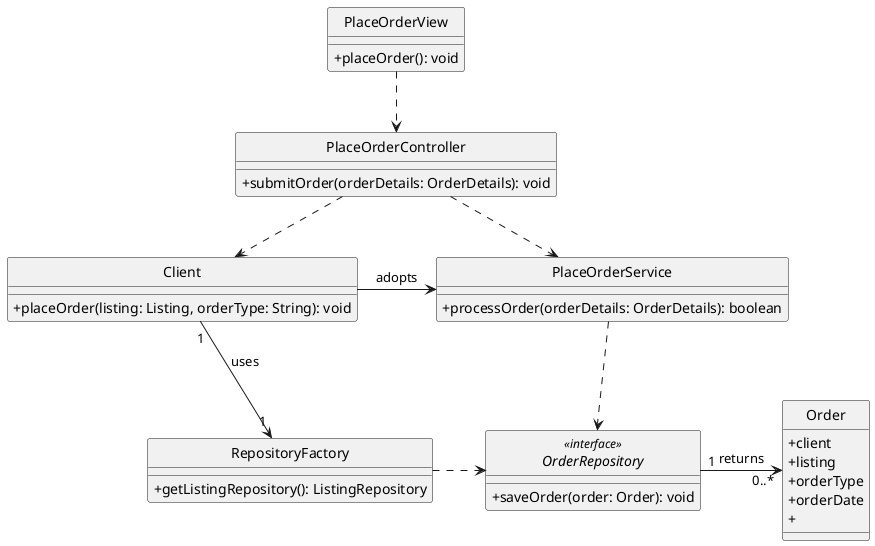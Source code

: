 @startuml
hide circle
skinparam classAttributeIconSize 0

class PlaceOrderView {
  +placeOrder(): void
}

class PlaceOrderController {
  +submitOrder(orderDetails: OrderDetails): void
}

class PlaceOrderService {
  +processOrder(orderDetails: OrderDetails): boolean
}

interface OrderRepository <<interface>> {
  +saveOrder(order: Order): void
}


class Order {
  +client
  +listing
  +orderType
  +orderDate
  +
}

class Client {
   +placeOrder(listing: Listing, orderType: String): void
}
class RepositoryFactory{
  +getListingRepository(): ListingRepository
}
Client "1" -down-> "1" RepositoryFactory:  uses
Client -> PlaceOrderService :  adopts
OrderRepository "1" -right-> "0..*" Order:  returns
PlaceOrderController ..> Client
PlaceOrderView ..> PlaceOrderController
PlaceOrderController ..> PlaceOrderService
PlaceOrderService ..> OrderRepository
RepositoryFactory .right.> OrderRepository
@enduml